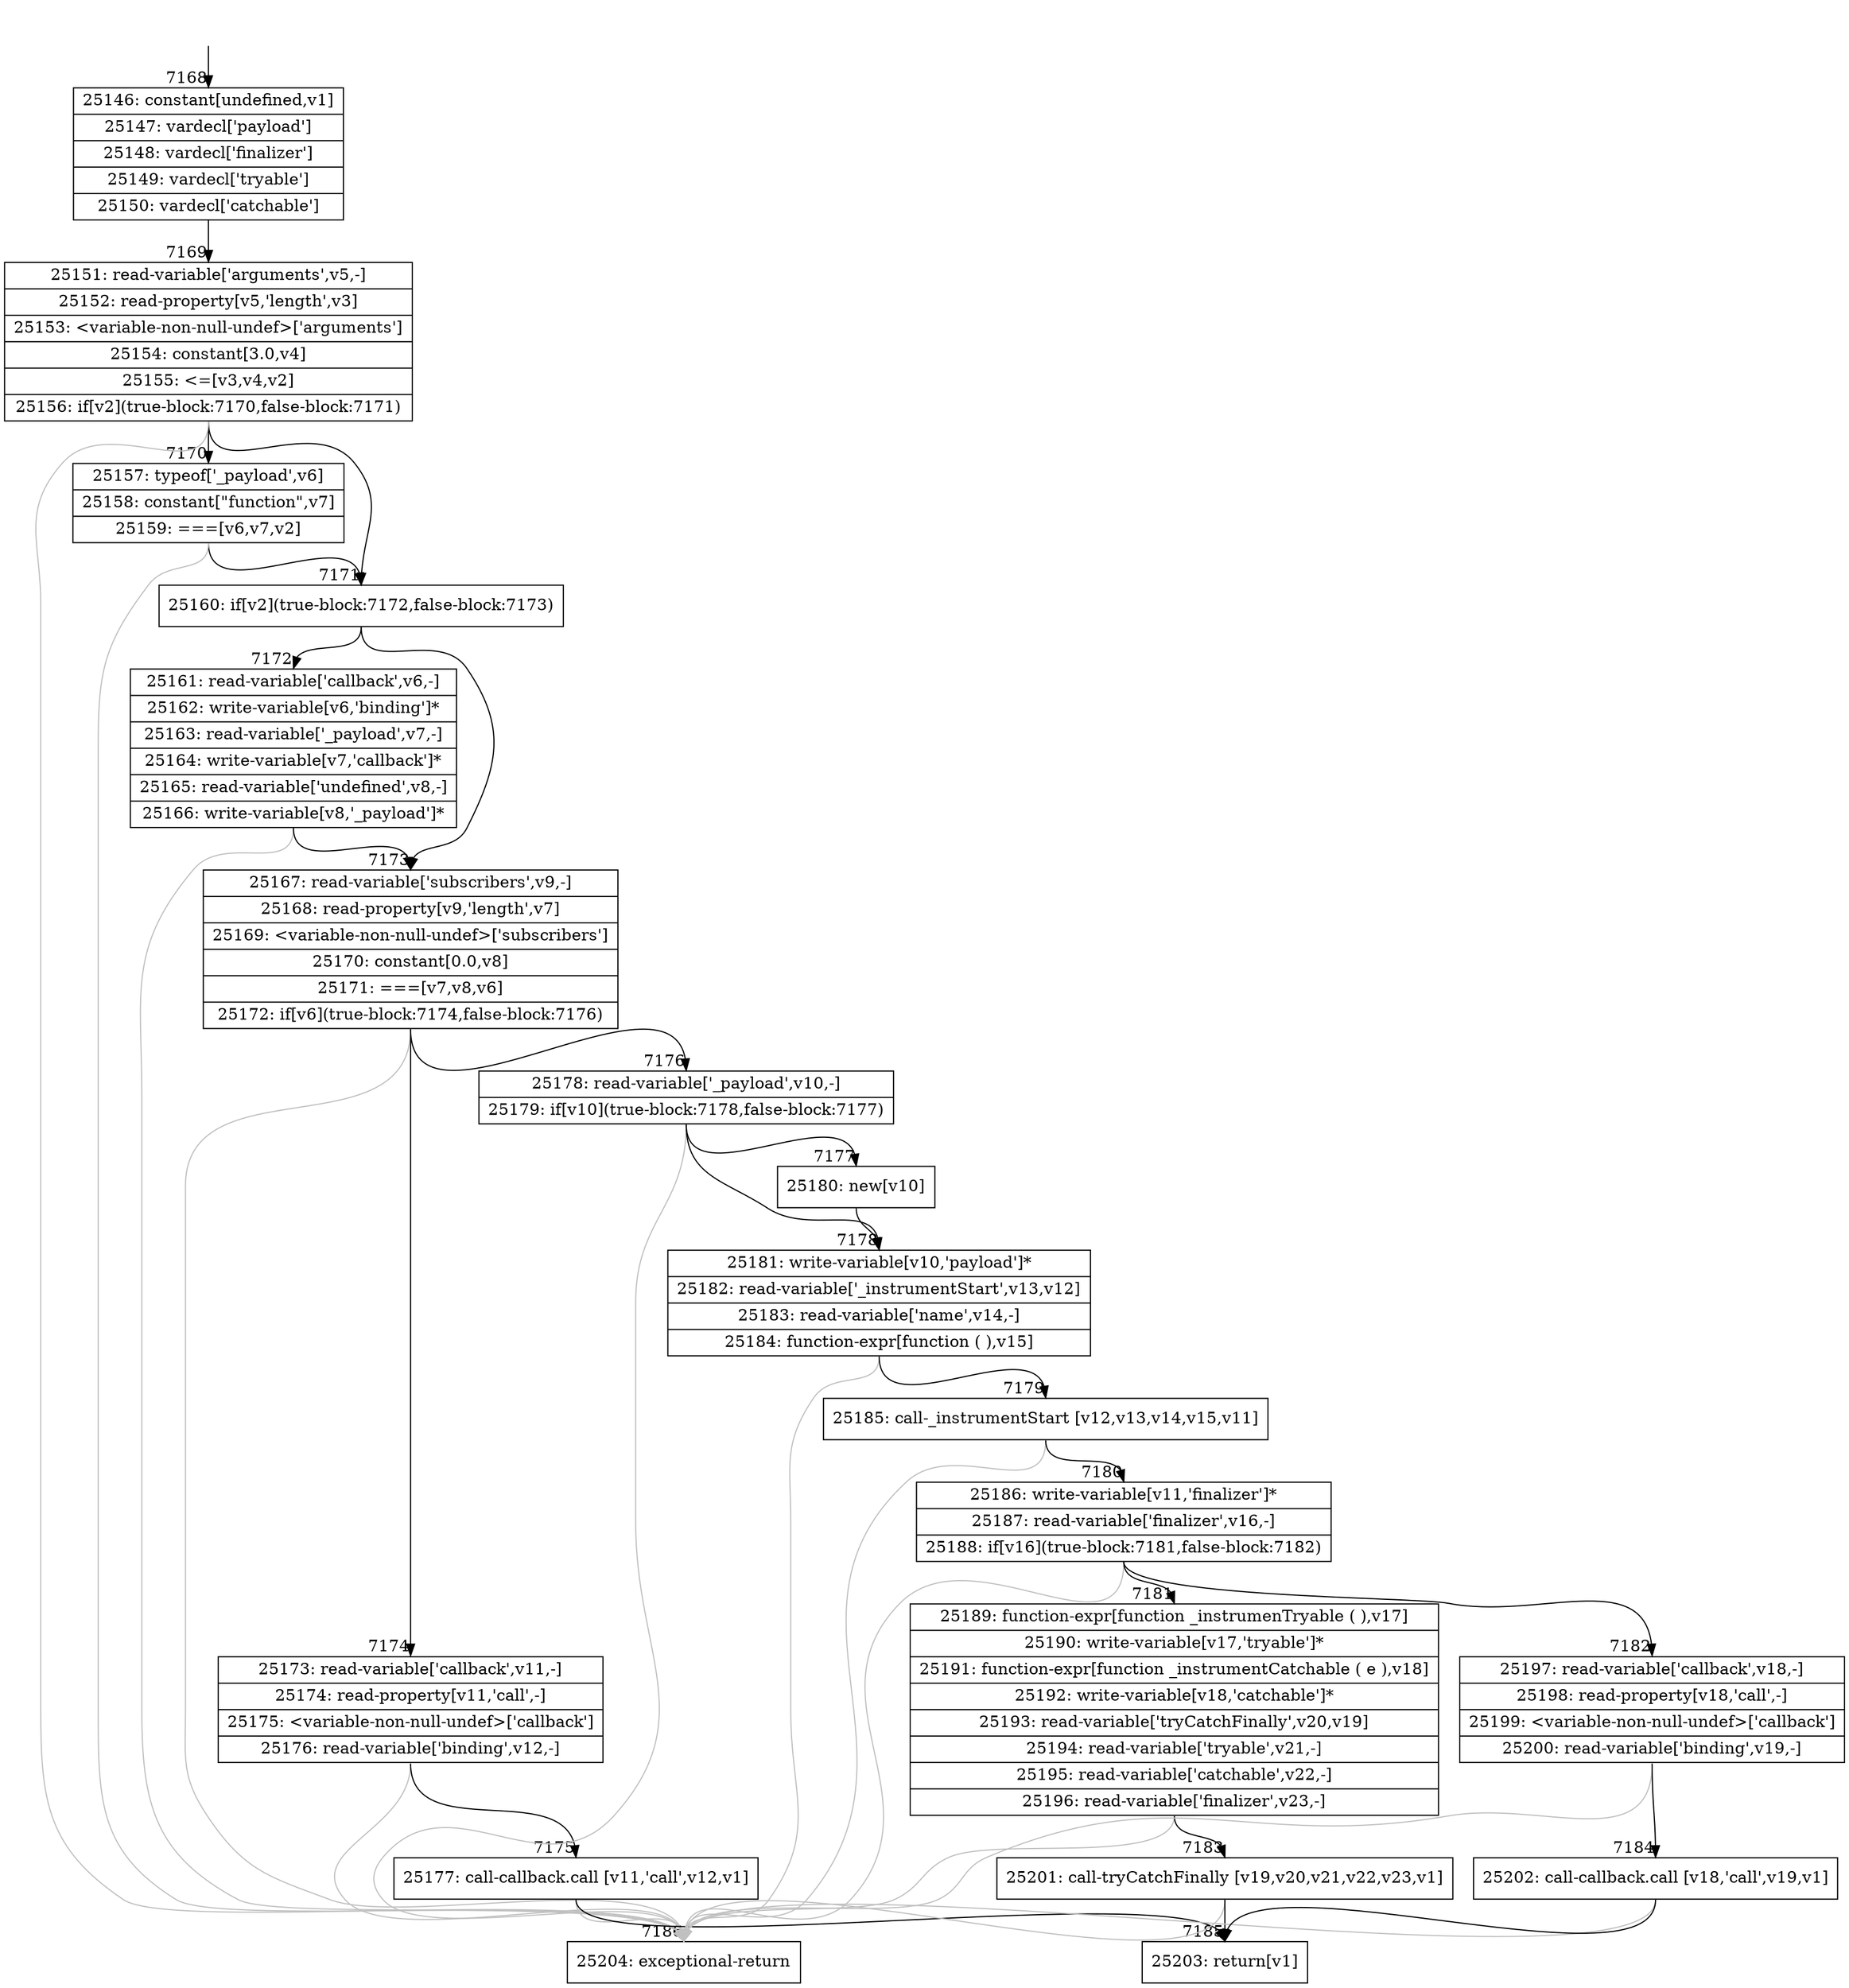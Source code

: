 digraph {
rankdir="TD"
BB_entry593[shape=none,label=""];
BB_entry593 -> BB7168 [tailport=s, headport=n, headlabel="    7168"]
BB7168 [shape=record label="{25146: constant[undefined,v1]|25147: vardecl['payload']|25148: vardecl['finalizer']|25149: vardecl['tryable']|25150: vardecl['catchable']}" ] 
BB7168 -> BB7169 [tailport=s, headport=n, headlabel="      7169"]
BB7169 [shape=record label="{25151: read-variable['arguments',v5,-]|25152: read-property[v5,'length',v3]|25153: \<variable-non-null-undef\>['arguments']|25154: constant[3.0,v4]|25155: \<=[v3,v4,v2]|25156: if[v2](true-block:7170,false-block:7171)}" ] 
BB7169 -> BB7171 [tailport=s, headport=n, headlabel="      7171"]
BB7169 -> BB7170 [tailport=s, headport=n, headlabel="      7170"]
BB7169 -> BB7186 [tailport=s, headport=n, color=gray, headlabel="      7186"]
BB7170 [shape=record label="{25157: typeof['_payload',v6]|25158: constant[\"function\",v7]|25159: ===[v6,v7,v2]}" ] 
BB7170 -> BB7171 [tailport=s, headport=n]
BB7170 -> BB7186 [tailport=s, headport=n, color=gray]
BB7171 [shape=record label="{25160: if[v2](true-block:7172,false-block:7173)}" ] 
BB7171 -> BB7172 [tailport=s, headport=n, headlabel="      7172"]
BB7171 -> BB7173 [tailport=s, headport=n, headlabel="      7173"]
BB7172 [shape=record label="{25161: read-variable['callback',v6,-]|25162: write-variable[v6,'binding']*|25163: read-variable['_payload',v7,-]|25164: write-variable[v7,'callback']*|25165: read-variable['undefined',v8,-]|25166: write-variable[v8,'_payload']*}" ] 
BB7172 -> BB7173 [tailport=s, headport=n]
BB7172 -> BB7186 [tailport=s, headport=n, color=gray]
BB7173 [shape=record label="{25167: read-variable['subscribers',v9,-]|25168: read-property[v9,'length',v7]|25169: \<variable-non-null-undef\>['subscribers']|25170: constant[0.0,v8]|25171: ===[v7,v8,v6]|25172: if[v6](true-block:7174,false-block:7176)}" ] 
BB7173 -> BB7174 [tailport=s, headport=n, headlabel="      7174"]
BB7173 -> BB7176 [tailport=s, headport=n, headlabel="      7176"]
BB7173 -> BB7186 [tailport=s, headport=n, color=gray]
BB7174 [shape=record label="{25173: read-variable['callback',v11,-]|25174: read-property[v11,'call',-]|25175: \<variable-non-null-undef\>['callback']|25176: read-variable['binding',v12,-]}" ] 
BB7174 -> BB7175 [tailport=s, headport=n, headlabel="      7175"]
BB7174 -> BB7186 [tailport=s, headport=n, color=gray]
BB7175 [shape=record label="{25177: call-callback.call [v11,'call',v12,v1]}" ] 
BB7175 -> BB7185 [tailport=s, headport=n, headlabel="      7185"]
BB7175 -> BB7186 [tailport=s, headport=n, color=gray]
BB7176 [shape=record label="{25178: read-variable['_payload',v10,-]|25179: if[v10](true-block:7178,false-block:7177)}" ] 
BB7176 -> BB7178 [tailport=s, headport=n, headlabel="      7178"]
BB7176 -> BB7177 [tailport=s, headport=n, headlabel="      7177"]
BB7176 -> BB7186 [tailport=s, headport=n, color=gray]
BB7177 [shape=record label="{25180: new[v10]}" ] 
BB7177 -> BB7178 [tailport=s, headport=n]
BB7178 [shape=record label="{25181: write-variable[v10,'payload']*|25182: read-variable['_instrumentStart',v13,v12]|25183: read-variable['name',v14,-]|25184: function-expr[function ( ),v15]}" ] 
BB7178 -> BB7179 [tailport=s, headport=n, headlabel="      7179"]
BB7178 -> BB7186 [tailport=s, headport=n, color=gray]
BB7179 [shape=record label="{25185: call-_instrumentStart [v12,v13,v14,v15,v11]}" ] 
BB7179 -> BB7180 [tailport=s, headport=n, headlabel="      7180"]
BB7179 -> BB7186 [tailport=s, headport=n, color=gray]
BB7180 [shape=record label="{25186: write-variable[v11,'finalizer']*|25187: read-variable['finalizer',v16,-]|25188: if[v16](true-block:7181,false-block:7182)}" ] 
BB7180 -> BB7181 [tailport=s, headport=n, headlabel="      7181"]
BB7180 -> BB7182 [tailport=s, headport=n, headlabel="      7182"]
BB7180 -> BB7186 [tailport=s, headport=n, color=gray]
BB7181 [shape=record label="{25189: function-expr[function _instrumenTryable ( ),v17]|25190: write-variable[v17,'tryable']*|25191: function-expr[function _instrumentCatchable ( e ),v18]|25192: write-variable[v18,'catchable']*|25193: read-variable['tryCatchFinally',v20,v19]|25194: read-variable['tryable',v21,-]|25195: read-variable['catchable',v22,-]|25196: read-variable['finalizer',v23,-]}" ] 
BB7181 -> BB7183 [tailport=s, headport=n, headlabel="      7183"]
BB7181 -> BB7186 [tailport=s, headport=n, color=gray]
BB7182 [shape=record label="{25197: read-variable['callback',v18,-]|25198: read-property[v18,'call',-]|25199: \<variable-non-null-undef\>['callback']|25200: read-variable['binding',v19,-]}" ] 
BB7182 -> BB7184 [tailport=s, headport=n, headlabel="      7184"]
BB7182 -> BB7186 [tailport=s, headport=n, color=gray]
BB7183 [shape=record label="{25201: call-tryCatchFinally [v19,v20,v21,v22,v23,v1]}" ] 
BB7183 -> BB7185 [tailport=s, headport=n]
BB7183 -> BB7186 [tailport=s, headport=n, color=gray]
BB7184 [shape=record label="{25202: call-callback.call [v18,'call',v19,v1]}" ] 
BB7184 -> BB7185 [tailport=s, headport=n]
BB7184 -> BB7186 [tailport=s, headport=n, color=gray]
BB7185 [shape=record label="{25203: return[v1]}" ] 
BB7186 [shape=record label="{25204: exceptional-return}" ] 
//#$~ 13286
}
